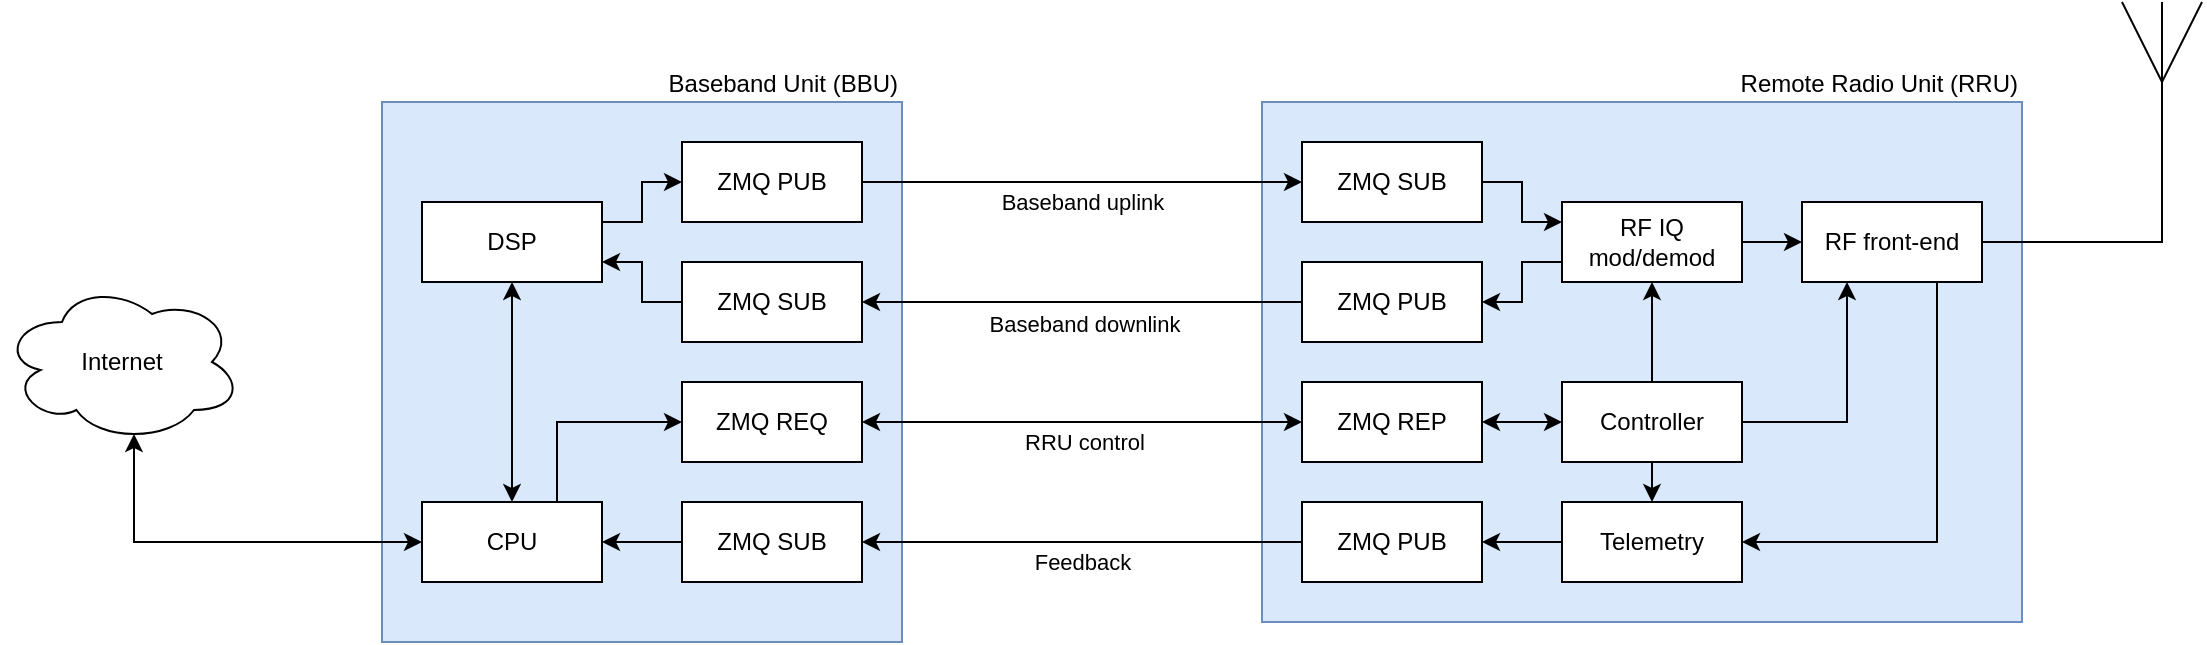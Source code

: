 <mxfile version="24.2.5" type="device">
  <diagram name="Page-1" id="bYKZcawVmoh1MrirCnYY">
    <mxGraphModel dx="378" dy="375" grid="1" gridSize="10" guides="1" tooltips="1" connect="1" arrows="1" fold="1" page="1" pageScale="1" pageWidth="1920" pageHeight="1200" math="0" shadow="0">
      <root>
        <mxCell id="0" />
        <mxCell id="1" parent="0" />
        <mxCell id="J1fNhFUEpcjUX8iGWWUW-4" value="" style="rounded=0;whiteSpace=wrap;html=1;fillColor=#dae8fc;strokeColor=#6c8ebf;" parent="1" vertex="1">
          <mxGeometry x="680" y="510" width="380" height="260" as="geometry" />
        </mxCell>
        <mxCell id="J1fNhFUEpcjUX8iGWWUW-1" value="" style="rounded=0;whiteSpace=wrap;html=1;fillColor=#dae8fc;strokeColor=#6c8ebf;" parent="1" vertex="1">
          <mxGeometry x="240" y="510" width="260" height="270" as="geometry" />
        </mxCell>
        <mxCell id="J1fNhFUEpcjUX8iGWWUW-2" value="Baseband Unit (BBU)" style="text;html=1;align=right;verticalAlign=middle;whiteSpace=wrap;rounded=0;" parent="1" vertex="1">
          <mxGeometry x="360" y="486" width="140" height="30" as="geometry" />
        </mxCell>
        <mxCell id="J1fNhFUEpcjUX8iGWWUW-11" style="edgeStyle=orthogonalEdgeStyle;rounded=0;orthogonalLoop=1;jettySize=auto;html=1;exitX=1;exitY=0.5;exitDx=0;exitDy=0;entryX=0;entryY=0.5;entryDx=0;entryDy=0;" parent="1" source="J1fNhFUEpcjUX8iGWWUW-27" target="J1fNhFUEpcjUX8iGWWUW-6" edge="1">
          <mxGeometry relative="1" as="geometry">
            <mxPoint x="480" y="550" as="sourcePoint" />
          </mxGeometry>
        </mxCell>
        <mxCell id="J1fNhFUEpcjUX8iGWWUW-15" value="Baseband uplink" style="edgeLabel;html=1;align=center;verticalAlign=middle;resizable=0;points=[];" parent="J1fNhFUEpcjUX8iGWWUW-11" vertex="1" connectable="0">
          <mxGeometry x="0.166" relative="1" as="geometry">
            <mxPoint x="-19" y="10" as="offset" />
          </mxGeometry>
        </mxCell>
        <mxCell id="J1fNhFUEpcjUX8iGWWUW-5" value="Remote Radio Unit (RRU)" style="text;html=1;align=right;verticalAlign=middle;whiteSpace=wrap;rounded=0;" parent="1" vertex="1">
          <mxGeometry x="910" y="486" width="150" height="30" as="geometry" />
        </mxCell>
        <mxCell id="J1fNhFUEpcjUX8iGWWUW-24" style="edgeStyle=orthogonalEdgeStyle;rounded=0;orthogonalLoop=1;jettySize=auto;html=1;exitX=1;exitY=0.5;exitDx=0;exitDy=0;entryX=0;entryY=0.25;entryDx=0;entryDy=0;" parent="1" source="J1fNhFUEpcjUX8iGWWUW-6" target="J1fNhFUEpcjUX8iGWWUW-23" edge="1">
          <mxGeometry relative="1" as="geometry" />
        </mxCell>
        <mxCell id="J1fNhFUEpcjUX8iGWWUW-6" value="ZMQ SUB" style="rounded=0;whiteSpace=wrap;html=1;" parent="1" vertex="1">
          <mxGeometry x="700" y="530" width="90" height="40" as="geometry" />
        </mxCell>
        <mxCell id="J1fNhFUEpcjUX8iGWWUW-13" style="edgeStyle=orthogonalEdgeStyle;rounded=0;orthogonalLoop=1;jettySize=auto;html=1;exitX=0;exitY=0.5;exitDx=0;exitDy=0;entryX=1;entryY=0.5;entryDx=0;entryDy=0;" parent="1" source="J1fNhFUEpcjUX8iGWWUW-7" edge="1">
          <mxGeometry relative="1" as="geometry">
            <mxPoint x="480" y="610" as="targetPoint" />
          </mxGeometry>
        </mxCell>
        <mxCell id="J1fNhFUEpcjUX8iGWWUW-20" value="Baseband downlink" style="edgeLabel;html=1;align=center;verticalAlign=middle;resizable=0;points=[];" parent="J1fNhFUEpcjUX8iGWWUW-13" vertex="1" connectable="0">
          <mxGeometry x="0.026" y="-1" relative="1" as="geometry">
            <mxPoint x="3" y="11" as="offset" />
          </mxGeometry>
        </mxCell>
        <mxCell id="J1fNhFUEpcjUX8iGWWUW-7" value="ZMQ PUB" style="rounded=0;whiteSpace=wrap;html=1;" parent="1" vertex="1">
          <mxGeometry x="700" y="590" width="90" height="40" as="geometry" />
        </mxCell>
        <mxCell id="J1fNhFUEpcjUX8iGWWUW-32" style="edgeStyle=orthogonalEdgeStyle;rounded=0;orthogonalLoop=1;jettySize=auto;html=1;exitX=1;exitY=0.5;exitDx=0;exitDy=0;entryX=0;entryY=0.5;entryDx=0;entryDy=0;startArrow=classic;startFill=1;" parent="1" source="J1fNhFUEpcjUX8iGWWUW-8" target="J1fNhFUEpcjUX8iGWWUW-31" edge="1">
          <mxGeometry relative="1" as="geometry" />
        </mxCell>
        <mxCell id="J1fNhFUEpcjUX8iGWWUW-8" value="ZMQ REP" style="rounded=0;whiteSpace=wrap;html=1;" parent="1" vertex="1">
          <mxGeometry x="700" y="650" width="90" height="40" as="geometry" />
        </mxCell>
        <mxCell id="J1fNhFUEpcjUX8iGWWUW-34" style="edgeStyle=orthogonalEdgeStyle;rounded=0;orthogonalLoop=1;jettySize=auto;html=1;exitX=0;exitY=0.5;exitDx=0;exitDy=0;entryX=1;entryY=0.5;entryDx=0;entryDy=0;" parent="1" source="J1fNhFUEpcjUX8iGWWUW-9" target="J1fNhFUEpcjUX8iGWWUW-33" edge="1">
          <mxGeometry relative="1" as="geometry" />
        </mxCell>
        <mxCell id="J1fNhFUEpcjUX8iGWWUW-9" value="Telemetry" style="rounded=0;whiteSpace=wrap;html=1;" parent="1" vertex="1">
          <mxGeometry x="830" y="710" width="90" height="40" as="geometry" />
        </mxCell>
        <mxCell id="J1fNhFUEpcjUX8iGWWUW-19" style="edgeStyle=orthogonalEdgeStyle;rounded=0;orthogonalLoop=1;jettySize=auto;html=1;exitX=0;exitY=0.5;exitDx=0;exitDy=0;entryX=1;entryY=0.75;entryDx=0;entryDy=0;" parent="1" source="J1fNhFUEpcjUX8iGWWUW-28" target="J1fNhFUEpcjUX8iGWWUW-16" edge="1">
          <mxGeometry relative="1" as="geometry">
            <mxPoint x="380" y="610" as="sourcePoint" />
            <Array as="points">
              <mxPoint x="370" y="610" />
              <mxPoint x="370" y="590" />
            </Array>
          </mxGeometry>
        </mxCell>
        <mxCell id="J1fNhFUEpcjUX8iGWWUW-18" style="edgeStyle=orthogonalEdgeStyle;rounded=0;orthogonalLoop=1;jettySize=auto;html=1;exitX=1;exitY=0.25;exitDx=0;exitDy=0;entryX=0;entryY=0.5;entryDx=0;entryDy=0;" parent="1" source="J1fNhFUEpcjUX8iGWWUW-16" target="J1fNhFUEpcjUX8iGWWUW-27" edge="1">
          <mxGeometry relative="1" as="geometry">
            <mxPoint x="380" y="550" as="targetPoint" />
            <Array as="points">
              <mxPoint x="370" y="570" />
              <mxPoint x="370" y="550" />
            </Array>
          </mxGeometry>
        </mxCell>
        <mxCell id="J1fNhFUEpcjUX8iGWWUW-42" style="edgeStyle=orthogonalEdgeStyle;rounded=0;orthogonalLoop=1;jettySize=auto;html=1;exitX=0.5;exitY=1;exitDx=0;exitDy=0;entryX=0.5;entryY=0;entryDx=0;entryDy=0;startArrow=classic;startFill=1;" parent="1" source="J1fNhFUEpcjUX8iGWWUW-16" target="J1fNhFUEpcjUX8iGWWUW-40" edge="1">
          <mxGeometry relative="1" as="geometry" />
        </mxCell>
        <mxCell id="J1fNhFUEpcjUX8iGWWUW-16" value="DSP" style="rounded=0;whiteSpace=wrap;html=1;" parent="1" vertex="1">
          <mxGeometry x="260" y="560" width="90" height="40" as="geometry" />
        </mxCell>
        <mxCell id="J1fNhFUEpcjUX8iGWWUW-25" style="edgeStyle=orthogonalEdgeStyle;rounded=0;orthogonalLoop=1;jettySize=auto;html=1;exitX=0;exitY=0.75;exitDx=0;exitDy=0;entryX=1;entryY=0.5;entryDx=0;entryDy=0;" parent="1" source="J1fNhFUEpcjUX8iGWWUW-23" target="J1fNhFUEpcjUX8iGWWUW-7" edge="1">
          <mxGeometry relative="1" as="geometry" />
        </mxCell>
        <mxCell id="J1fNhFUEpcjUX8iGWWUW-46" style="edgeStyle=orthogonalEdgeStyle;rounded=0;orthogonalLoop=1;jettySize=auto;html=1;exitX=1;exitY=0.5;exitDx=0;exitDy=0;entryX=0;entryY=0.5;entryDx=0;entryDy=0;" parent="1" source="J1fNhFUEpcjUX8iGWWUW-23" target="J1fNhFUEpcjUX8iGWWUW-45" edge="1">
          <mxGeometry relative="1" as="geometry" />
        </mxCell>
        <mxCell id="J1fNhFUEpcjUX8iGWWUW-23" value="RF IQ mod/demod" style="rounded=0;whiteSpace=wrap;html=1;" parent="1" vertex="1">
          <mxGeometry x="830" y="560" width="90" height="40" as="geometry" />
        </mxCell>
        <mxCell id="J1fNhFUEpcjUX8iGWWUW-29" style="edgeStyle=orthogonalEdgeStyle;rounded=0;orthogonalLoop=1;jettySize=auto;html=1;exitX=1;exitY=0.5;exitDx=0;exitDy=0;entryX=0;entryY=0.5;entryDx=0;entryDy=0;startArrow=classic;startFill=1;" parent="1" source="J1fNhFUEpcjUX8iGWWUW-26" target="J1fNhFUEpcjUX8iGWWUW-8" edge="1">
          <mxGeometry relative="1" as="geometry" />
        </mxCell>
        <mxCell id="J1fNhFUEpcjUX8iGWWUW-30" value="RRU control" style="edgeLabel;html=1;align=center;verticalAlign=middle;resizable=0;points=[];" parent="J1fNhFUEpcjUX8iGWWUW-29" vertex="1" connectable="0">
          <mxGeometry x="-0.021" y="1" relative="1" as="geometry">
            <mxPoint x="3" y="11" as="offset" />
          </mxGeometry>
        </mxCell>
        <mxCell id="J1fNhFUEpcjUX8iGWWUW-26" value="ZMQ REQ" style="rounded=0;whiteSpace=wrap;html=1;" parent="1" vertex="1">
          <mxGeometry x="390" y="650" width="90" height="40" as="geometry" />
        </mxCell>
        <mxCell id="J1fNhFUEpcjUX8iGWWUW-27" value="ZMQ PUB" style="rounded=0;whiteSpace=wrap;html=1;" parent="1" vertex="1">
          <mxGeometry x="390" y="530" width="90" height="40" as="geometry" />
        </mxCell>
        <mxCell id="J1fNhFUEpcjUX8iGWWUW-28" value="ZMQ SUB" style="rounded=0;whiteSpace=wrap;html=1;" parent="1" vertex="1">
          <mxGeometry x="390" y="590" width="90" height="40" as="geometry" />
        </mxCell>
        <mxCell id="J1fNhFUEpcjUX8iGWWUW-35" style="edgeStyle=orthogonalEdgeStyle;rounded=0;orthogonalLoop=1;jettySize=auto;html=1;exitX=0.5;exitY=0;exitDx=0;exitDy=0;entryX=0.5;entryY=1;entryDx=0;entryDy=0;" parent="1" source="J1fNhFUEpcjUX8iGWWUW-31" target="J1fNhFUEpcjUX8iGWWUW-23" edge="1">
          <mxGeometry relative="1" as="geometry" />
        </mxCell>
        <mxCell id="J1fNhFUEpcjUX8iGWWUW-36" style="edgeStyle=orthogonalEdgeStyle;rounded=0;orthogonalLoop=1;jettySize=auto;html=1;exitX=0.5;exitY=1;exitDx=0;exitDy=0;entryX=0.5;entryY=0;entryDx=0;entryDy=0;" parent="1" source="J1fNhFUEpcjUX8iGWWUW-31" target="J1fNhFUEpcjUX8iGWWUW-9" edge="1">
          <mxGeometry relative="1" as="geometry" />
        </mxCell>
        <mxCell id="J1fNhFUEpcjUX8iGWWUW-47" style="edgeStyle=orthogonalEdgeStyle;rounded=0;orthogonalLoop=1;jettySize=auto;html=1;exitX=1;exitY=0.5;exitDx=0;exitDy=0;entryX=0.25;entryY=1;entryDx=0;entryDy=0;" parent="1" source="J1fNhFUEpcjUX8iGWWUW-31" target="J1fNhFUEpcjUX8iGWWUW-45" edge="1">
          <mxGeometry relative="1" as="geometry" />
        </mxCell>
        <mxCell id="J1fNhFUEpcjUX8iGWWUW-31" value="Controller" style="rounded=0;whiteSpace=wrap;html=1;" parent="1" vertex="1">
          <mxGeometry x="830" y="650" width="90" height="40" as="geometry" />
        </mxCell>
        <mxCell id="J1fNhFUEpcjUX8iGWWUW-38" style="edgeStyle=orthogonalEdgeStyle;rounded=0;orthogonalLoop=1;jettySize=auto;html=1;exitX=0;exitY=0.5;exitDx=0;exitDy=0;entryX=1;entryY=0.5;entryDx=0;entryDy=0;" parent="1" source="J1fNhFUEpcjUX8iGWWUW-33" target="J1fNhFUEpcjUX8iGWWUW-37" edge="1">
          <mxGeometry relative="1" as="geometry" />
        </mxCell>
        <mxCell id="J1fNhFUEpcjUX8iGWWUW-41" value="Feedback" style="edgeLabel;html=1;align=center;verticalAlign=middle;resizable=0;points=[];" parent="J1fNhFUEpcjUX8iGWWUW-38" vertex="1" connectable="0">
          <mxGeometry x="-0.026" relative="1" as="geometry">
            <mxPoint x="-3" y="10" as="offset" />
          </mxGeometry>
        </mxCell>
        <mxCell id="J1fNhFUEpcjUX8iGWWUW-33" value="ZMQ PUB" style="rounded=0;whiteSpace=wrap;html=1;" parent="1" vertex="1">
          <mxGeometry x="700" y="710" width="90" height="40" as="geometry" />
        </mxCell>
        <mxCell id="J1fNhFUEpcjUX8iGWWUW-44" style="edgeStyle=orthogonalEdgeStyle;rounded=0;orthogonalLoop=1;jettySize=auto;html=1;exitX=0;exitY=0.5;exitDx=0;exitDy=0;entryX=1;entryY=0.5;entryDx=0;entryDy=0;" parent="1" source="J1fNhFUEpcjUX8iGWWUW-37" target="J1fNhFUEpcjUX8iGWWUW-40" edge="1">
          <mxGeometry relative="1" as="geometry" />
        </mxCell>
        <mxCell id="J1fNhFUEpcjUX8iGWWUW-37" value="ZMQ SUB" style="rounded=0;whiteSpace=wrap;html=1;" parent="1" vertex="1">
          <mxGeometry x="390" y="710" width="90" height="40" as="geometry" />
        </mxCell>
        <mxCell id="J1fNhFUEpcjUX8iGWWUW-43" style="edgeStyle=orthogonalEdgeStyle;rounded=0;orthogonalLoop=1;jettySize=auto;html=1;exitX=0.75;exitY=0;exitDx=0;exitDy=0;entryX=0;entryY=0.5;entryDx=0;entryDy=0;" parent="1" source="J1fNhFUEpcjUX8iGWWUW-40" target="J1fNhFUEpcjUX8iGWWUW-26" edge="1">
          <mxGeometry relative="1" as="geometry" />
        </mxCell>
        <mxCell id="J1fNhFUEpcjUX8iGWWUW-40" value="CPU" style="rounded=0;whiteSpace=wrap;html=1;" parent="1" vertex="1">
          <mxGeometry x="260" y="710" width="90" height="40" as="geometry" />
        </mxCell>
        <mxCell id="J1fNhFUEpcjUX8iGWWUW-49" style="edgeStyle=orthogonalEdgeStyle;rounded=0;orthogonalLoop=1;jettySize=auto;html=1;exitX=0.75;exitY=1;exitDx=0;exitDy=0;entryX=1;entryY=0.5;entryDx=0;entryDy=0;" parent="1" source="J1fNhFUEpcjUX8iGWWUW-45" target="J1fNhFUEpcjUX8iGWWUW-9" edge="1">
          <mxGeometry relative="1" as="geometry" />
        </mxCell>
        <mxCell id="J1fNhFUEpcjUX8iGWWUW-45" value="RF front-end" style="rounded=0;whiteSpace=wrap;html=1;" parent="1" vertex="1">
          <mxGeometry x="950" y="560" width="90" height="40" as="geometry" />
        </mxCell>
        <mxCell id="Xnz1EVwy7glznb6SOXbk-1" value="Internet" style="ellipse;shape=cloud;whiteSpace=wrap;html=1;" parent="1" vertex="1">
          <mxGeometry x="50" y="600" width="120" height="80" as="geometry" />
        </mxCell>
        <mxCell id="Xnz1EVwy7glznb6SOXbk-3" style="edgeStyle=orthogonalEdgeStyle;rounded=0;orthogonalLoop=1;jettySize=auto;html=1;exitX=0;exitY=0.5;exitDx=0;exitDy=0;entryX=0.55;entryY=0.95;entryDx=0;entryDy=0;entryPerimeter=0;startArrow=classic;startFill=1;" parent="1" source="J1fNhFUEpcjUX8iGWWUW-40" target="Xnz1EVwy7glznb6SOXbk-1" edge="1">
          <mxGeometry relative="1" as="geometry" />
        </mxCell>
        <mxCell id="TeO15h-6xDTmma-Wa_tf-1" style="edgeStyle=orthogonalEdgeStyle;rounded=0;orthogonalLoop=1;jettySize=auto;html=1;endArrow=none;endFill=0;" edge="1" parent="1" source="J1fNhFUEpcjUX8iGWWUW-45">
          <mxGeometry relative="1" as="geometry">
            <mxPoint x="1130" y="500" as="targetPoint" />
            <Array as="points">
              <mxPoint x="1130" y="580" />
            </Array>
            <mxPoint x="1040" y="580" as="sourcePoint" />
          </mxGeometry>
        </mxCell>
        <mxCell id="TeO15h-6xDTmma-Wa_tf-2" value="" style="group" vertex="1" connectable="0" parent="1">
          <mxGeometry x="1110" y="460" width="40" height="40" as="geometry" />
        </mxCell>
        <mxCell id="TeO15h-6xDTmma-Wa_tf-3" value="" style="endArrow=none;html=1;rounded=0;" edge="1" parent="TeO15h-6xDTmma-Wa_tf-2">
          <mxGeometry width="50" height="50" relative="1" as="geometry">
            <mxPoint x="20" y="40" as="sourcePoint" />
            <mxPoint x="40" as="targetPoint" />
          </mxGeometry>
        </mxCell>
        <mxCell id="TeO15h-6xDTmma-Wa_tf-4" value="" style="endArrow=none;html=1;rounded=0;" edge="1" parent="TeO15h-6xDTmma-Wa_tf-2">
          <mxGeometry width="50" height="50" relative="1" as="geometry">
            <mxPoint x="20" y="40" as="sourcePoint" />
            <mxPoint as="targetPoint" />
          </mxGeometry>
        </mxCell>
        <mxCell id="TeO15h-6xDTmma-Wa_tf-5" value="" style="endArrow=none;html=1;rounded=0;" edge="1" parent="TeO15h-6xDTmma-Wa_tf-2">
          <mxGeometry width="50" height="50" relative="1" as="geometry">
            <mxPoint x="20" y="40" as="sourcePoint" />
            <mxPoint x="20" as="targetPoint" />
          </mxGeometry>
        </mxCell>
      </root>
    </mxGraphModel>
  </diagram>
</mxfile>

